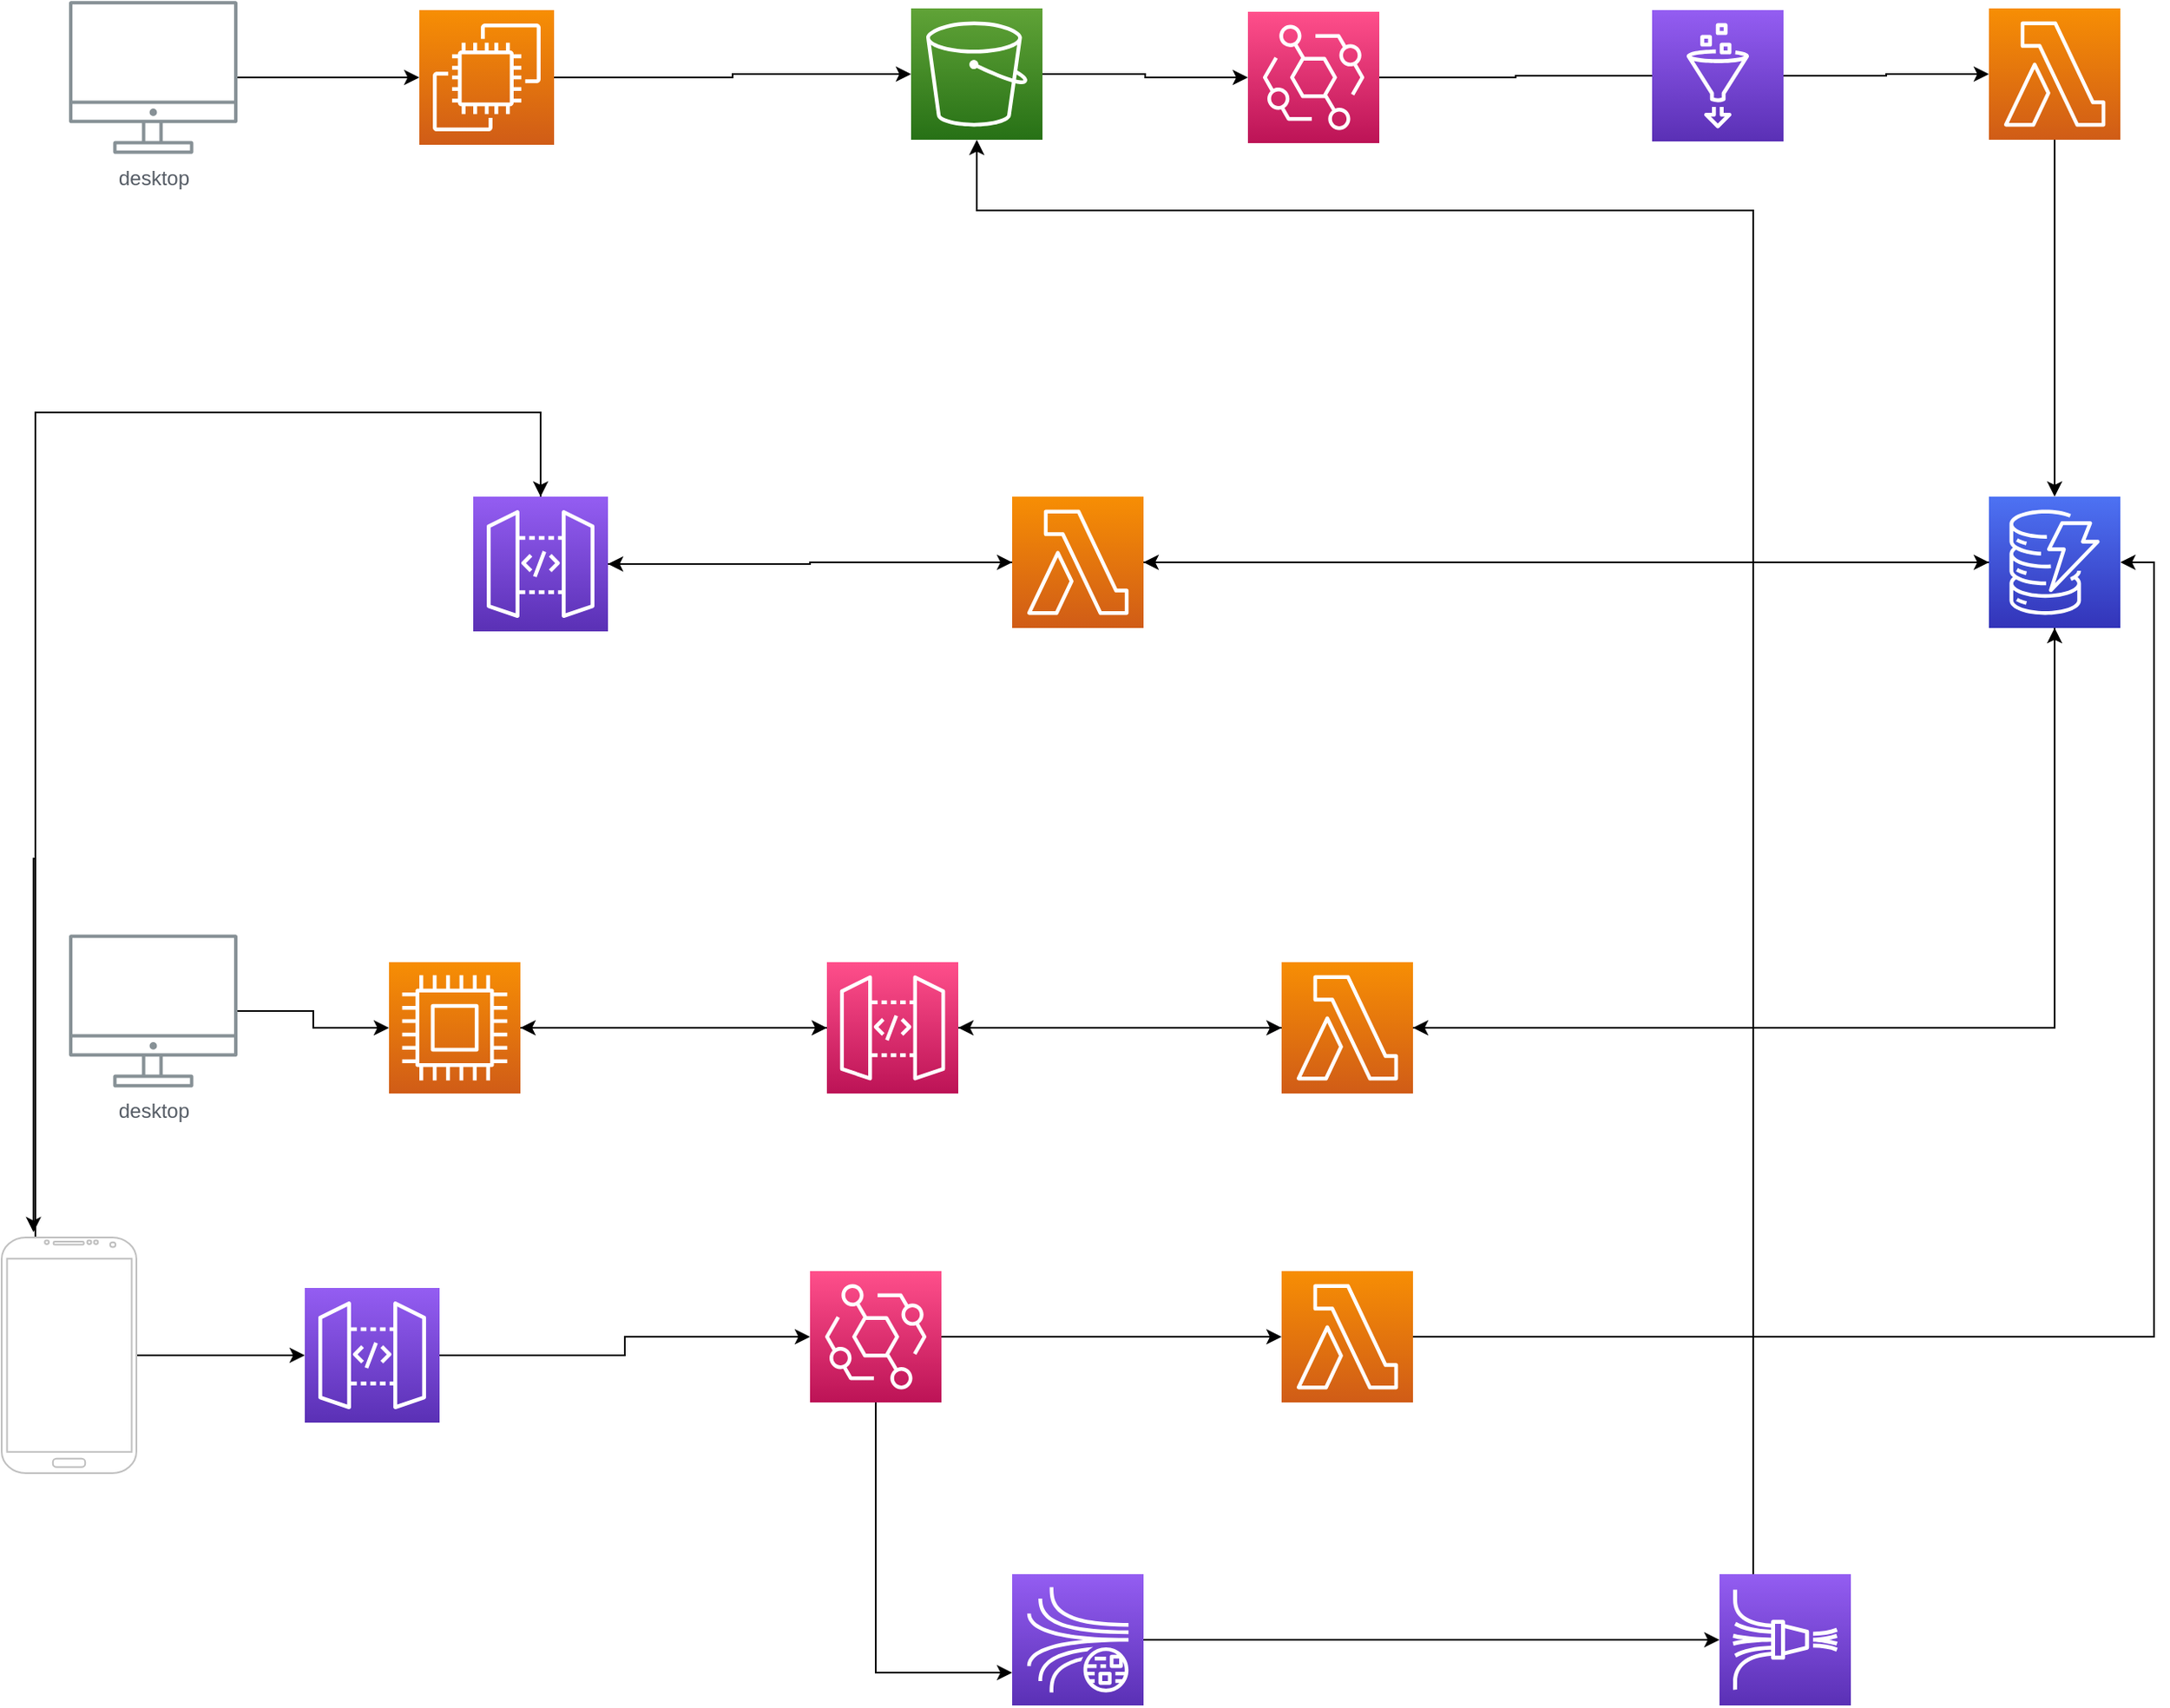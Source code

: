 <mxfile version="20.2.7" type="github">
  <diagram id="wpCsVwrXze9DM9cZUNx6" name="Page-1">
    <mxGraphModel dx="1977" dy="1325" grid="1" gridSize="10" guides="1" tooltips="1" connect="1" arrows="1" fold="1" page="1" pageScale="1" pageWidth="827" pageHeight="1169" math="0" shadow="0">
      <root>
        <mxCell id="0" />
        <mxCell id="1" parent="0" />
        <mxCell id="eFmd0yMeyO84dBF1QFrR-15" style="edgeStyle=orthogonalEdgeStyle;rounded=0;orthogonalLoop=1;jettySize=auto;html=1;entryX=0;entryY=0.5;entryDx=0;entryDy=0;entryPerimeter=0;" edge="1" parent="1" source="eFmd0yMeyO84dBF1QFrR-1" target="eFmd0yMeyO84dBF1QFrR-2">
          <mxGeometry relative="1" as="geometry" />
        </mxCell>
        <mxCell id="eFmd0yMeyO84dBF1QFrR-1" value="" style="sketch=0;points=[[0,0,0],[0.25,0,0],[0.5,0,0],[0.75,0,0],[1,0,0],[0,1,0],[0.25,1,0],[0.5,1,0],[0.75,1,0],[1,1,0],[0,0.25,0],[0,0.5,0],[0,0.75,0],[1,0.25,0],[1,0.5,0],[1,0.75,0]];outlineConnect=0;fontColor=#232F3E;gradientColor=#F78E04;gradientDirection=north;fillColor=#D05C17;strokeColor=#ffffff;dashed=0;verticalLabelPosition=bottom;verticalAlign=top;align=center;html=1;fontSize=12;fontStyle=0;aspect=fixed;shape=mxgraph.aws4.resourceIcon;resIcon=mxgraph.aws4.ec2;" vertex="1" parent="1">
          <mxGeometry x="278" y="81" width="80" height="80" as="geometry" />
        </mxCell>
        <mxCell id="eFmd0yMeyO84dBF1QFrR-16" style="edgeStyle=orthogonalEdgeStyle;rounded=0;orthogonalLoop=1;jettySize=auto;html=1;entryX=0;entryY=0.5;entryDx=0;entryDy=0;entryPerimeter=0;" edge="1" parent="1" source="eFmd0yMeyO84dBF1QFrR-2" target="eFmd0yMeyO84dBF1QFrR-11">
          <mxGeometry relative="1" as="geometry" />
        </mxCell>
        <mxCell id="eFmd0yMeyO84dBF1QFrR-2" value="" style="sketch=0;points=[[0,0,0],[0.25,0,0],[0.5,0,0],[0.75,0,0],[1,0,0],[0,1,0],[0.25,1,0],[0.5,1,0],[0.75,1,0],[1,1,0],[0,0.25,0],[0,0.5,0],[0,0.75,0],[1,0.25,0],[1,0.5,0],[1,0.75,0]];outlineConnect=0;fontColor=#232F3E;gradientColor=#60A337;gradientDirection=north;fillColor=#277116;strokeColor=#ffffff;dashed=0;verticalLabelPosition=bottom;verticalAlign=top;align=center;html=1;fontSize=12;fontStyle=0;aspect=fixed;shape=mxgraph.aws4.resourceIcon;resIcon=mxgraph.aws4.s3;" vertex="1" parent="1">
          <mxGeometry x="570" y="80" width="78" height="78" as="geometry" />
        </mxCell>
        <mxCell id="eFmd0yMeyO84dBF1QFrR-18" style="edgeStyle=orthogonalEdgeStyle;rounded=0;orthogonalLoop=1;jettySize=auto;html=1;entryX=0.5;entryY=0;entryDx=0;entryDy=0;entryPerimeter=0;" edge="1" parent="1" source="eFmd0yMeyO84dBF1QFrR-3" target="eFmd0yMeyO84dBF1QFrR-4">
          <mxGeometry relative="1" as="geometry" />
        </mxCell>
        <mxCell id="eFmd0yMeyO84dBF1QFrR-3" value="" style="sketch=0;points=[[0,0,0],[0.25,0,0],[0.5,0,0],[0.75,0,0],[1,0,0],[0,1,0],[0.25,1,0],[0.5,1,0],[0.75,1,0],[1,1,0],[0,0.25,0],[0,0.5,0],[0,0.75,0],[1,0.25,0],[1,0.5,0],[1,0.75,0]];outlineConnect=0;fontColor=#232F3E;gradientColor=#F78E04;gradientDirection=north;fillColor=#D05C17;strokeColor=#ffffff;dashed=0;verticalLabelPosition=bottom;verticalAlign=top;align=center;html=1;fontSize=12;fontStyle=0;aspect=fixed;shape=mxgraph.aws4.resourceIcon;resIcon=mxgraph.aws4.lambda;" vertex="1" parent="1">
          <mxGeometry x="1210" y="80" width="78" height="78" as="geometry" />
        </mxCell>
        <mxCell id="eFmd0yMeyO84dBF1QFrR-24" style="edgeStyle=orthogonalEdgeStyle;rounded=0;orthogonalLoop=1;jettySize=auto;html=1;entryX=1;entryY=0.5;entryDx=0;entryDy=0;entryPerimeter=0;exitX=0.5;exitY=1;exitDx=0;exitDy=0;exitPerimeter=0;" edge="1" parent="1" source="eFmd0yMeyO84dBF1QFrR-4" target="eFmd0yMeyO84dBF1QFrR-9">
          <mxGeometry relative="1" as="geometry" />
        </mxCell>
        <mxCell id="eFmd0yMeyO84dBF1QFrR-40" style="edgeStyle=orthogonalEdgeStyle;rounded=0;orthogonalLoop=1;jettySize=auto;html=1;entryX=1;entryY=0.5;entryDx=0;entryDy=0;entryPerimeter=0;" edge="1" parent="1" source="eFmd0yMeyO84dBF1QFrR-4" target="eFmd0yMeyO84dBF1QFrR-6">
          <mxGeometry relative="1" as="geometry" />
        </mxCell>
        <mxCell id="eFmd0yMeyO84dBF1QFrR-4" value="" style="sketch=0;points=[[0,0,0],[0.25,0,0],[0.5,0,0],[0.75,0,0],[1,0,0],[0,1,0],[0.25,1,0],[0.5,1,0],[0.75,1,0],[1,1,0],[0,0.25,0],[0,0.5,0],[0,0.75,0],[1,0.25,0],[1,0.5,0],[1,0.75,0]];outlineConnect=0;fontColor=#232F3E;gradientColor=#4D72F3;gradientDirection=north;fillColor=#3334B9;strokeColor=#ffffff;dashed=0;verticalLabelPosition=bottom;verticalAlign=top;align=center;html=1;fontSize=12;fontStyle=0;aspect=fixed;shape=mxgraph.aws4.resourceIcon;resIcon=mxgraph.aws4.dynamodb;" vertex="1" parent="1">
          <mxGeometry x="1210" y="370" width="78" height="78" as="geometry" />
        </mxCell>
        <mxCell id="eFmd0yMeyO84dBF1QFrR-34" style="edgeStyle=orthogonalEdgeStyle;rounded=0;orthogonalLoop=1;jettySize=auto;html=1;entryX=0;entryY=0.5;entryDx=0;entryDy=0;entryPerimeter=0;" edge="1" parent="1" source="eFmd0yMeyO84dBF1QFrR-5" target="eFmd0yMeyO84dBF1QFrR-6">
          <mxGeometry relative="1" as="geometry" />
        </mxCell>
        <mxCell id="eFmd0yMeyO84dBF1QFrR-46" style="edgeStyle=orthogonalEdgeStyle;rounded=0;orthogonalLoop=1;jettySize=auto;html=1;entryX=0.236;entryY=-0.022;entryDx=0;entryDy=0;entryPerimeter=0;" edge="1" parent="1" source="eFmd0yMeyO84dBF1QFrR-5" target="eFmd0yMeyO84dBF1QFrR-38">
          <mxGeometry relative="1" as="geometry">
            <Array as="points">
              <mxPoint x="50" y="320" />
              <mxPoint x="50" y="585" />
            </Array>
          </mxGeometry>
        </mxCell>
        <mxCell id="eFmd0yMeyO84dBF1QFrR-5" value="" style="sketch=0;points=[[0,0,0],[0.25,0,0],[0.5,0,0],[0.75,0,0],[1,0,0],[0,1,0],[0.25,1,0],[0.5,1,0],[0.75,1,0],[1,1,0],[0,0.25,0],[0,0.5,0],[0,0.75,0],[1,0.25,0],[1,0.5,0],[1,0.75,0]];outlineConnect=0;fontColor=#232F3E;gradientColor=#945DF2;gradientDirection=north;fillColor=#5A30B5;strokeColor=#ffffff;dashed=0;verticalLabelPosition=bottom;verticalAlign=top;align=center;html=1;fontSize=12;fontStyle=0;aspect=fixed;shape=mxgraph.aws4.resourceIcon;resIcon=mxgraph.aws4.api_gateway;" vertex="1" parent="1">
          <mxGeometry x="310" y="370" width="80" height="80" as="geometry" />
        </mxCell>
        <mxCell id="eFmd0yMeyO84dBF1QFrR-35" style="edgeStyle=orthogonalEdgeStyle;rounded=0;orthogonalLoop=1;jettySize=auto;html=1;" edge="1" parent="1" source="eFmd0yMeyO84dBF1QFrR-6" target="eFmd0yMeyO84dBF1QFrR-4">
          <mxGeometry relative="1" as="geometry" />
        </mxCell>
        <mxCell id="eFmd0yMeyO84dBF1QFrR-41" style="edgeStyle=orthogonalEdgeStyle;rounded=0;orthogonalLoop=1;jettySize=auto;html=1;entryX=1;entryY=0.5;entryDx=0;entryDy=0;entryPerimeter=0;" edge="1" parent="1" source="eFmd0yMeyO84dBF1QFrR-6" target="eFmd0yMeyO84dBF1QFrR-5">
          <mxGeometry relative="1" as="geometry" />
        </mxCell>
        <mxCell id="eFmd0yMeyO84dBF1QFrR-6" value="" style="sketch=0;points=[[0,0,0],[0.25,0,0],[0.5,0,0],[0.75,0,0],[1,0,0],[0,1,0],[0.25,1,0],[0.5,1,0],[0.75,1,0],[1,1,0],[0,0.25,0],[0,0.5,0],[0,0.75,0],[1,0.25,0],[1,0.5,0],[1,0.75,0]];outlineConnect=0;fontColor=#232F3E;gradientColor=#F78E04;gradientDirection=north;fillColor=#D05C17;strokeColor=#ffffff;dashed=0;verticalLabelPosition=bottom;verticalAlign=top;align=center;html=1;fontSize=12;fontStyle=0;aspect=fixed;shape=mxgraph.aws4.resourceIcon;resIcon=mxgraph.aws4.lambda;" vertex="1" parent="1">
          <mxGeometry x="630" y="370" width="78" height="78" as="geometry" />
        </mxCell>
        <mxCell id="eFmd0yMeyO84dBF1QFrR-19" style="edgeStyle=orthogonalEdgeStyle;rounded=0;orthogonalLoop=1;jettySize=auto;html=1;" edge="1" parent="1" source="eFmd0yMeyO84dBF1QFrR-7" target="eFmd0yMeyO84dBF1QFrR-10">
          <mxGeometry relative="1" as="geometry" />
        </mxCell>
        <mxCell id="eFmd0yMeyO84dBF1QFrR-7" value="" style="sketch=0;points=[[0,0,0],[0.25,0,0],[0.5,0,0],[0.75,0,0],[1,0,0],[0,1,0],[0.25,1,0],[0.5,1,0],[0.75,1,0],[1,1,0],[0,0.25,0],[0,0.5,0],[0,0.75,0],[1,0.25,0],[1,0.5,0],[1,0.75,0]];outlineConnect=0;fontColor=#232F3E;gradientColor=#F78E04;gradientDirection=north;fillColor=#D05C17;strokeColor=#ffffff;dashed=0;verticalLabelPosition=bottom;verticalAlign=top;align=center;html=1;fontSize=12;fontStyle=0;aspect=fixed;shape=mxgraph.aws4.resourceIcon;resIcon=mxgraph.aws4.compute;" vertex="1" parent="1">
          <mxGeometry x="260" y="646.5" width="78" height="78" as="geometry" />
        </mxCell>
        <mxCell id="eFmd0yMeyO84dBF1QFrR-21" style="edgeStyle=orthogonalEdgeStyle;rounded=0;orthogonalLoop=1;jettySize=auto;html=1;" edge="1" parent="1" source="eFmd0yMeyO84dBF1QFrR-9" target="eFmd0yMeyO84dBF1QFrR-4">
          <mxGeometry relative="1" as="geometry" />
        </mxCell>
        <mxCell id="eFmd0yMeyO84dBF1QFrR-23" style="edgeStyle=orthogonalEdgeStyle;rounded=0;orthogonalLoop=1;jettySize=auto;html=1;" edge="1" parent="1" source="eFmd0yMeyO84dBF1QFrR-9" target="eFmd0yMeyO84dBF1QFrR-10">
          <mxGeometry relative="1" as="geometry" />
        </mxCell>
        <mxCell id="eFmd0yMeyO84dBF1QFrR-9" value="" style="sketch=0;points=[[0,0,0],[0.25,0,0],[0.5,0,0],[0.75,0,0],[1,0,0],[0,1,0],[0.25,1,0],[0.5,1,0],[0.75,1,0],[1,1,0],[0,0.25,0],[0,0.5,0],[0,0.75,0],[1,0.25,0],[1,0.5,0],[1,0.75,0]];outlineConnect=0;fontColor=#232F3E;gradientColor=#F78E04;gradientDirection=north;fillColor=#D05C17;strokeColor=#ffffff;dashed=0;verticalLabelPosition=bottom;verticalAlign=top;align=center;html=1;fontSize=12;fontStyle=0;aspect=fixed;shape=mxgraph.aws4.resourceIcon;resIcon=mxgraph.aws4.lambda;" vertex="1" parent="1">
          <mxGeometry x="790" y="646.5" width="78" height="78" as="geometry" />
        </mxCell>
        <mxCell id="eFmd0yMeyO84dBF1QFrR-20" style="edgeStyle=orthogonalEdgeStyle;rounded=0;orthogonalLoop=1;jettySize=auto;html=1;entryX=0;entryY=0.5;entryDx=0;entryDy=0;entryPerimeter=0;" edge="1" parent="1" source="eFmd0yMeyO84dBF1QFrR-10" target="eFmd0yMeyO84dBF1QFrR-9">
          <mxGeometry relative="1" as="geometry" />
        </mxCell>
        <mxCell id="eFmd0yMeyO84dBF1QFrR-25" style="edgeStyle=orthogonalEdgeStyle;rounded=0;orthogonalLoop=1;jettySize=auto;html=1;" edge="1" parent="1" source="eFmd0yMeyO84dBF1QFrR-10" target="eFmd0yMeyO84dBF1QFrR-7">
          <mxGeometry relative="1" as="geometry" />
        </mxCell>
        <mxCell id="eFmd0yMeyO84dBF1QFrR-10" value="" style="sketch=0;points=[[0,0,0],[0.25,0,0],[0.5,0,0],[0.75,0,0],[1,0,0],[0,1,0],[0.25,1,0],[0.5,1,0],[0.75,1,0],[1,1,0],[0,0.25,0],[0,0.5,0],[0,0.75,0],[1,0.25,0],[1,0.5,0],[1,0.75,0]];outlineConnect=0;fontColor=#232F3E;gradientColor=#FF4F8B;gradientDirection=north;fillColor=#BC1356;strokeColor=#ffffff;dashed=0;verticalLabelPosition=bottom;verticalAlign=top;align=center;html=1;fontSize=12;fontStyle=0;aspect=fixed;shape=mxgraph.aws4.resourceIcon;resIcon=mxgraph.aws4.api_gateway;" vertex="1" parent="1">
          <mxGeometry x="520" y="646.5" width="78" height="78" as="geometry" />
        </mxCell>
        <mxCell id="eFmd0yMeyO84dBF1QFrR-17" style="edgeStyle=orthogonalEdgeStyle;rounded=0;orthogonalLoop=1;jettySize=auto;html=1;entryX=0;entryY=0.5;entryDx=0;entryDy=0;entryPerimeter=0;startArrow=none;" edge="1" parent="1" source="eFmd0yMeyO84dBF1QFrR-51" target="eFmd0yMeyO84dBF1QFrR-3">
          <mxGeometry relative="1" as="geometry" />
        </mxCell>
        <mxCell id="eFmd0yMeyO84dBF1QFrR-11" value="" style="sketch=0;points=[[0,0,0],[0.25,0,0],[0.5,0,0],[0.75,0,0],[1,0,0],[0,1,0],[0.25,1,0],[0.5,1,0],[0.75,1,0],[1,1,0],[0,0.25,0],[0,0.5,0],[0,0.75,0],[1,0.25,0],[1,0.5,0],[1,0.75,0]];outlineConnect=0;fontColor=#232F3E;gradientColor=#FF4F8B;gradientDirection=north;fillColor=#BC1356;strokeColor=#ffffff;dashed=0;verticalLabelPosition=bottom;verticalAlign=top;align=center;html=1;fontSize=12;fontStyle=0;aspect=fixed;shape=mxgraph.aws4.resourceIcon;resIcon=mxgraph.aws4.eventbridge;" vertex="1" parent="1">
          <mxGeometry x="770" y="82" width="78" height="78" as="geometry" />
        </mxCell>
        <mxCell id="eFmd0yMeyO84dBF1QFrR-26" style="edgeStyle=orthogonalEdgeStyle;rounded=0;orthogonalLoop=1;jettySize=auto;html=1;" edge="1" parent="1" source="eFmd0yMeyO84dBF1QFrR-12" target="eFmd0yMeyO84dBF1QFrR-13">
          <mxGeometry relative="1" as="geometry" />
        </mxCell>
        <mxCell id="eFmd0yMeyO84dBF1QFrR-12" value="" style="sketch=0;points=[[0,0,0],[0.25,0,0],[0.5,0,0],[0.75,0,0],[1,0,0],[0,1,0],[0.25,1,0],[0.5,1,0],[0.75,1,0],[1,1,0],[0,0.25,0],[0,0.5,0],[0,0.75,0],[1,0.25,0],[1,0.5,0],[1,0.75,0]];outlineConnect=0;fontColor=#232F3E;gradientColor=#945DF2;gradientDirection=north;fillColor=#5A30B5;strokeColor=#ffffff;dashed=0;verticalLabelPosition=bottom;verticalAlign=top;align=center;html=1;fontSize=12;fontStyle=0;aspect=fixed;shape=mxgraph.aws4.resourceIcon;resIcon=mxgraph.aws4.api_gateway;" vertex="1" parent="1">
          <mxGeometry x="210" y="840" width="80" height="80" as="geometry" />
        </mxCell>
        <mxCell id="eFmd0yMeyO84dBF1QFrR-27" style="edgeStyle=orthogonalEdgeStyle;rounded=0;orthogonalLoop=1;jettySize=auto;html=1;entryX=0;entryY=0.5;entryDx=0;entryDy=0;entryPerimeter=0;" edge="1" parent="1" source="eFmd0yMeyO84dBF1QFrR-13" target="eFmd0yMeyO84dBF1QFrR-14">
          <mxGeometry relative="1" as="geometry" />
        </mxCell>
        <mxCell id="eFmd0yMeyO84dBF1QFrR-49" style="edgeStyle=orthogonalEdgeStyle;rounded=0;orthogonalLoop=1;jettySize=auto;html=1;entryX=0;entryY=0.75;entryDx=0;entryDy=0;entryPerimeter=0;" edge="1" parent="1" source="eFmd0yMeyO84dBF1QFrR-13" target="eFmd0yMeyO84dBF1QFrR-28">
          <mxGeometry relative="1" as="geometry">
            <Array as="points">
              <mxPoint x="549" y="1069" />
            </Array>
          </mxGeometry>
        </mxCell>
        <mxCell id="eFmd0yMeyO84dBF1QFrR-13" value="" style="sketch=0;points=[[0,0,0],[0.25,0,0],[0.5,0,0],[0.75,0,0],[1,0,0],[0,1,0],[0.25,1,0],[0.5,1,0],[0.75,1,0],[1,1,0],[0,0.25,0],[0,0.5,0],[0,0.75,0],[1,0.25,0],[1,0.5,0],[1,0.75,0]];outlineConnect=0;fontColor=#232F3E;gradientColor=#FF4F8B;gradientDirection=north;fillColor=#BC1356;strokeColor=#ffffff;dashed=0;verticalLabelPosition=bottom;verticalAlign=top;align=center;html=1;fontSize=12;fontStyle=0;aspect=fixed;shape=mxgraph.aws4.resourceIcon;resIcon=mxgraph.aws4.eventbridge;" vertex="1" parent="1">
          <mxGeometry x="510" y="830" width="78" height="78" as="geometry" />
        </mxCell>
        <mxCell id="eFmd0yMeyO84dBF1QFrR-50" style="edgeStyle=orthogonalEdgeStyle;rounded=0;orthogonalLoop=1;jettySize=auto;html=1;entryX=1;entryY=0.5;entryDx=0;entryDy=0;entryPerimeter=0;" edge="1" parent="1" source="eFmd0yMeyO84dBF1QFrR-14" target="eFmd0yMeyO84dBF1QFrR-4">
          <mxGeometry relative="1" as="geometry" />
        </mxCell>
        <mxCell id="eFmd0yMeyO84dBF1QFrR-14" value="" style="sketch=0;points=[[0,0,0],[0.25,0,0],[0.5,0,0],[0.75,0,0],[1,0,0],[0,1,0],[0.25,1,0],[0.5,1,0],[0.75,1,0],[1,1,0],[0,0.25,0],[0,0.5,0],[0,0.75,0],[1,0.25,0],[1,0.5,0],[1,0.75,0]];outlineConnect=0;fontColor=#232F3E;gradientColor=#F78E04;gradientDirection=north;fillColor=#D05C17;strokeColor=#ffffff;dashed=0;verticalLabelPosition=bottom;verticalAlign=top;align=center;html=1;fontSize=12;fontStyle=0;aspect=fixed;shape=mxgraph.aws4.resourceIcon;resIcon=mxgraph.aws4.lambda;" vertex="1" parent="1">
          <mxGeometry x="790" y="830" width="78" height="78" as="geometry" />
        </mxCell>
        <mxCell id="eFmd0yMeyO84dBF1QFrR-32" style="edgeStyle=orthogonalEdgeStyle;rounded=0;orthogonalLoop=1;jettySize=auto;html=1;entryX=0;entryY=0.5;entryDx=0;entryDy=0;entryPerimeter=0;" edge="1" parent="1" source="eFmd0yMeyO84dBF1QFrR-28" target="eFmd0yMeyO84dBF1QFrR-31">
          <mxGeometry relative="1" as="geometry" />
        </mxCell>
        <mxCell id="eFmd0yMeyO84dBF1QFrR-28" value="" style="sketch=0;points=[[0,0,0],[0.25,0,0],[0.5,0,0],[0.75,0,0],[1,0,0],[0,1,0],[0.25,1,0],[0.5,1,0],[0.75,1,0],[1,1,0],[0,0.25,0],[0,0.5,0],[0,0.75,0],[1,0.25,0],[1,0.5,0],[1,0.75,0]];outlineConnect=0;fontColor=#232F3E;gradientColor=#945DF2;gradientDirection=north;fillColor=#5A30B5;strokeColor=#ffffff;dashed=0;verticalLabelPosition=bottom;verticalAlign=top;align=center;html=1;fontSize=12;fontStyle=0;aspect=fixed;shape=mxgraph.aws4.resourceIcon;resIcon=mxgraph.aws4.kinesis_data_streams;" vertex="1" parent="1">
          <mxGeometry x="630" y="1010" width="78" height="78" as="geometry" />
        </mxCell>
        <mxCell id="eFmd0yMeyO84dBF1QFrR-45" style="edgeStyle=orthogonalEdgeStyle;rounded=0;orthogonalLoop=1;jettySize=auto;html=1;entryX=0.5;entryY=1;entryDx=0;entryDy=0;entryPerimeter=0;" edge="1" parent="1" source="eFmd0yMeyO84dBF1QFrR-31" target="eFmd0yMeyO84dBF1QFrR-2">
          <mxGeometry relative="1" as="geometry">
            <Array as="points">
              <mxPoint x="1070" y="200" />
              <mxPoint x="609" y="200" />
            </Array>
          </mxGeometry>
        </mxCell>
        <mxCell id="eFmd0yMeyO84dBF1QFrR-31" value="" style="sketch=0;points=[[0,0,0],[0.25,0,0],[0.5,0,0],[0.75,0,0],[1,0,0],[0,1,0],[0.25,1,0],[0.5,1,0],[0.75,1,0],[1,1,0],[0,0.25,0],[0,0.5,0],[0,0.75,0],[1,0.25,0],[1,0.5,0],[1,0.75,0]];outlineConnect=0;fontColor=#232F3E;gradientColor=#945DF2;gradientDirection=north;fillColor=#5A30B5;strokeColor=#ffffff;dashed=0;verticalLabelPosition=bottom;verticalAlign=top;align=center;html=1;fontSize=12;fontStyle=0;aspect=fixed;shape=mxgraph.aws4.resourceIcon;resIcon=mxgraph.aws4.kinesis_data_firehose;" vertex="1" parent="1">
          <mxGeometry x="1050" y="1010" width="78" height="78" as="geometry" />
        </mxCell>
        <mxCell id="eFmd0yMeyO84dBF1QFrR-37" style="edgeStyle=orthogonalEdgeStyle;rounded=0;orthogonalLoop=1;jettySize=auto;html=1;entryX=0;entryY=0.5;entryDx=0;entryDy=0;entryPerimeter=0;" edge="1" parent="1" source="eFmd0yMeyO84dBF1QFrR-36" target="eFmd0yMeyO84dBF1QFrR-1">
          <mxGeometry relative="1" as="geometry" />
        </mxCell>
        <mxCell id="eFmd0yMeyO84dBF1QFrR-36" value="desktop" style="sketch=0;outlineConnect=0;gradientColor=none;fontColor=#545B64;strokeColor=none;fillColor=#879196;dashed=0;verticalLabelPosition=bottom;verticalAlign=top;align=center;html=1;fontSize=12;fontStyle=0;aspect=fixed;shape=mxgraph.aws4.illustration_desktop;pointerEvents=1" vertex="1" parent="1">
          <mxGeometry x="70" y="75.5" width="100" height="91" as="geometry" />
        </mxCell>
        <mxCell id="eFmd0yMeyO84dBF1QFrR-39" style="edgeStyle=orthogonalEdgeStyle;rounded=0;orthogonalLoop=1;jettySize=auto;html=1;entryX=0;entryY=0.5;entryDx=0;entryDy=0;entryPerimeter=0;" edge="1" parent="1" source="eFmd0yMeyO84dBF1QFrR-38" target="eFmd0yMeyO84dBF1QFrR-12">
          <mxGeometry relative="1" as="geometry" />
        </mxCell>
        <mxCell id="eFmd0yMeyO84dBF1QFrR-44" style="edgeStyle=orthogonalEdgeStyle;rounded=0;orthogonalLoop=1;jettySize=auto;html=1;" edge="1" parent="1" source="eFmd0yMeyO84dBF1QFrR-38" target="eFmd0yMeyO84dBF1QFrR-5">
          <mxGeometry relative="1" as="geometry">
            <Array as="points">
              <mxPoint x="50" y="320" />
            </Array>
          </mxGeometry>
        </mxCell>
        <mxCell id="eFmd0yMeyO84dBF1QFrR-38" value="" style="verticalLabelPosition=bottom;verticalAlign=top;html=1;shadow=0;dashed=0;strokeWidth=1;shape=mxgraph.android.phone2;strokeColor=#c0c0c0;" vertex="1" parent="1">
          <mxGeometry x="30" y="810" width="80" height="140" as="geometry" />
        </mxCell>
        <mxCell id="eFmd0yMeyO84dBF1QFrR-48" style="edgeStyle=orthogonalEdgeStyle;rounded=0;orthogonalLoop=1;jettySize=auto;html=1;entryX=0;entryY=0.5;entryDx=0;entryDy=0;entryPerimeter=0;" edge="1" parent="1" source="eFmd0yMeyO84dBF1QFrR-47" target="eFmd0yMeyO84dBF1QFrR-7">
          <mxGeometry relative="1" as="geometry">
            <mxPoint x="160" y="560.0" as="targetPoint" />
          </mxGeometry>
        </mxCell>
        <mxCell id="eFmd0yMeyO84dBF1QFrR-47" value="desktop" style="sketch=0;outlineConnect=0;gradientColor=none;fontColor=#545B64;strokeColor=none;fillColor=#879196;dashed=0;verticalLabelPosition=bottom;verticalAlign=top;align=center;html=1;fontSize=12;fontStyle=0;aspect=fixed;shape=mxgraph.aws4.illustration_desktop;pointerEvents=1" vertex="1" parent="1">
          <mxGeometry x="70" y="630" width="100" height="91" as="geometry" />
        </mxCell>
        <mxCell id="eFmd0yMeyO84dBF1QFrR-51" value="" style="sketch=0;points=[[0,0,0],[0.25,0,0],[0.5,0,0],[0.75,0,0],[1,0,0],[0,1,0],[0.25,1,0],[0.5,1,0],[0.75,1,0],[1,1,0],[0,0.25,0],[0,0.5,0],[0,0.75,0],[1,0.25,0],[1,0.5,0],[1,0.75,0]];outlineConnect=0;fontColor=#232F3E;gradientColor=#945DF2;gradientDirection=north;fillColor=#5A30B5;strokeColor=#ffffff;dashed=0;verticalLabelPosition=bottom;verticalAlign=top;align=center;html=1;fontSize=12;fontStyle=0;aspect=fixed;shape=mxgraph.aws4.resourceIcon;resIcon=mxgraph.aws4.glue;" vertex="1" parent="1">
          <mxGeometry x="1010" y="81" width="78" height="78" as="geometry" />
        </mxCell>
        <mxCell id="eFmd0yMeyO84dBF1QFrR-52" value="" style="edgeStyle=orthogonalEdgeStyle;rounded=0;orthogonalLoop=1;jettySize=auto;html=1;entryX=0;entryY=0.5;entryDx=0;entryDy=0;entryPerimeter=0;endArrow=none;" edge="1" parent="1" source="eFmd0yMeyO84dBF1QFrR-11" target="eFmd0yMeyO84dBF1QFrR-51">
          <mxGeometry relative="1" as="geometry">
            <mxPoint x="848" y="121" as="sourcePoint" />
            <mxPoint x="1201" y="119" as="targetPoint" />
          </mxGeometry>
        </mxCell>
      </root>
    </mxGraphModel>
  </diagram>
</mxfile>
